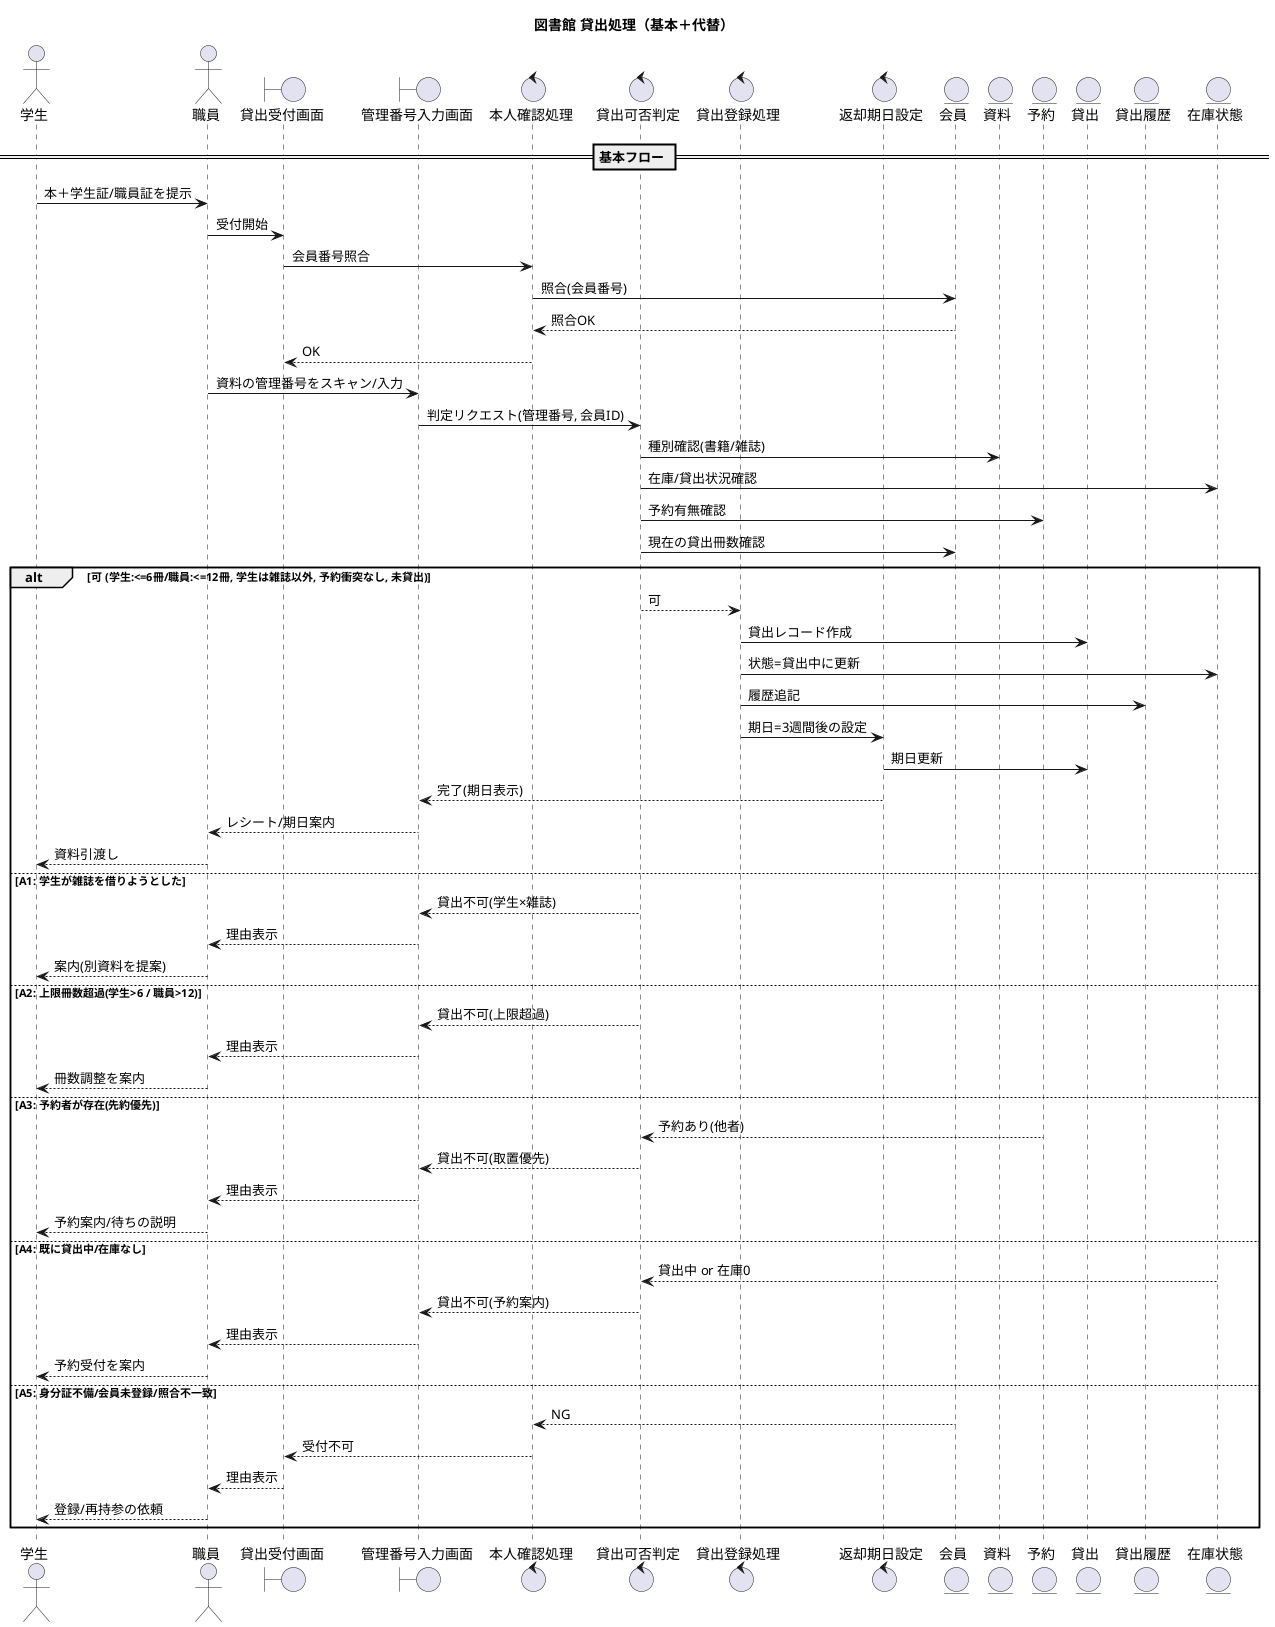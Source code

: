 @startuml 図書館システム
title 図書館 貸出処理（基本＋代替）

actor 学生
actor 職員
boundary 貸出受付画面
boundary 管理番号入力画面
control 本人確認処理
control 貸出可否判定
control 貸出登録処理
control 返却期日設定
entity 会員
entity 資料
entity 予約
entity 貸出
entity 貸出履歴
entity 在庫状態

== 基本フロー ==
学生 -> 職員: 本＋学生証/職員証を提示
職員 -> 貸出受付画面: 受付開始
貸出受付画面 -> 本人確認処理: 会員番号照合
本人確認処理 -> 会員: 照合(会員番号)
会員 --> 本人確認処理: 照合OK
本人確認処理 --> 貸出受付画面: OK

職員 -> 管理番号入力画面: 資料の管理番号をスキャン/入力
管理番号入力画面 -> 貸出可否判定: 判定リクエスト(管理番号, 会員ID)
貸出可否判定 -> 資料: 種別確認(書籍/雑誌)
貸出可否判定 -> 在庫状態: 在庫/貸出状況確認
貸出可否判定 -> 予約: 予約有無確認
貸出可否判定 -> 会員: 現在の貸出冊数確認

alt 可 (学生:<=6冊/職員:<=12冊, 学生は雑誌以外, 予約衝突なし, 未貸出)
  貸出可否判定 --> 貸出登録処理: 可
  貸出登録処理 -> 貸出: 貸出レコード作成
  貸出登録処理 -> 在庫状態: 状態=貸出中に更新
  貸出登録処理 -> 貸出履歴: 履歴追記
  貸出登録処理 -> 返却期日設定: 期日=3週間後の設定
  返却期日設定 -> 貸出: 期日更新
  返却期日設定 --> 管理番号入力画面: 完了(期日表示)
  管理番号入力画面 --> 職員: レシート/期日案内
  職員 --> 学生: 資料引渡し
else A1: 学生が雑誌を借りようとした
  貸出可否判定 --> 管理番号入力画面: 貸出不可(学生×雑誌)
  管理番号入力画面 --> 職員: 理由表示
  職員 --> 学生: 案内(別資料を提案)
else A2: 上限冊数超過(学生>6 / 職員>12)
  貸出可否判定 --> 管理番号入力画面: 貸出不可(上限超過)
  管理番号入力画面 --> 職員: 理由表示
  職員 --> 学生: 冊数調整を案内
else A3: 予約者が存在(先約優先)
  予約 --> 貸出可否判定: 予約あり(他者)
  貸出可否判定 --> 管理番号入力画面: 貸出不可(取置優先)
  管理番号入力画面 --> 職員: 理由表示
  職員 --> 学生: 予約案内/待ちの説明
else A4: 既に貸出中/在庫なし
  在庫状態 --> 貸出可否判定: 貸出中 or 在庫0
  貸出可否判定 --> 管理番号入力画面: 貸出不可(予約案内)
  管理番号入力画面 --> 職員: 理由表示
  職員 --> 学生: 予約受付を案内
else A5: 身分証不備/会員未登録/照合不一致
  会員 --> 本人確認処理: NG
  本人確認処理 --> 貸出受付画面: 受付不可
  貸出受付画面 --> 職員: 理由表示
  職員 --> 学生: 登録/再持参の依頼
end

@enduml
